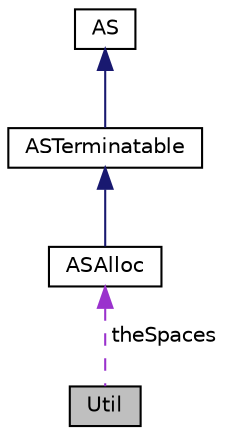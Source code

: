 digraph "Util"
{
  edge [fontname="Helvetica",fontsize="10",labelfontname="Helvetica",labelfontsize="10"];
  node [fontname="Helvetica",fontsize="10",shape=record];
  Node1 [label="Util",height=0.2,width=0.4,color="black", fillcolor="grey75", style="filled", fontcolor="black"];
  Node2 -> Node1 [dir="back",color="darkorchid3",fontsize="10",style="dashed",label=" theSpaces" ,fontname="Helvetica"];
  Node2 [label="ASAlloc",height=0.2,width=0.4,color="black", fillcolor="white", style="filled",URL="$classaworx_1_1lib_1_1strings_1_1ASAlloc.html"];
  Node3 -> Node2 [dir="back",color="midnightblue",fontsize="10",style="solid",fontname="Helvetica"];
  Node3 [label="ASTerminatable",height=0.2,width=0.4,color="black", fillcolor="white", style="filled",URL="$classaworx_1_1lib_1_1strings_1_1ASTerminatable.html"];
  Node4 -> Node3 [dir="back",color="midnightblue",fontsize="10",style="solid",fontname="Helvetica"];
  Node4 [label="AS",height=0.2,width=0.4,color="black", fillcolor="white", style="filled",URL="$classaworx_1_1lib_1_1strings_1_1AS.html"];
}
